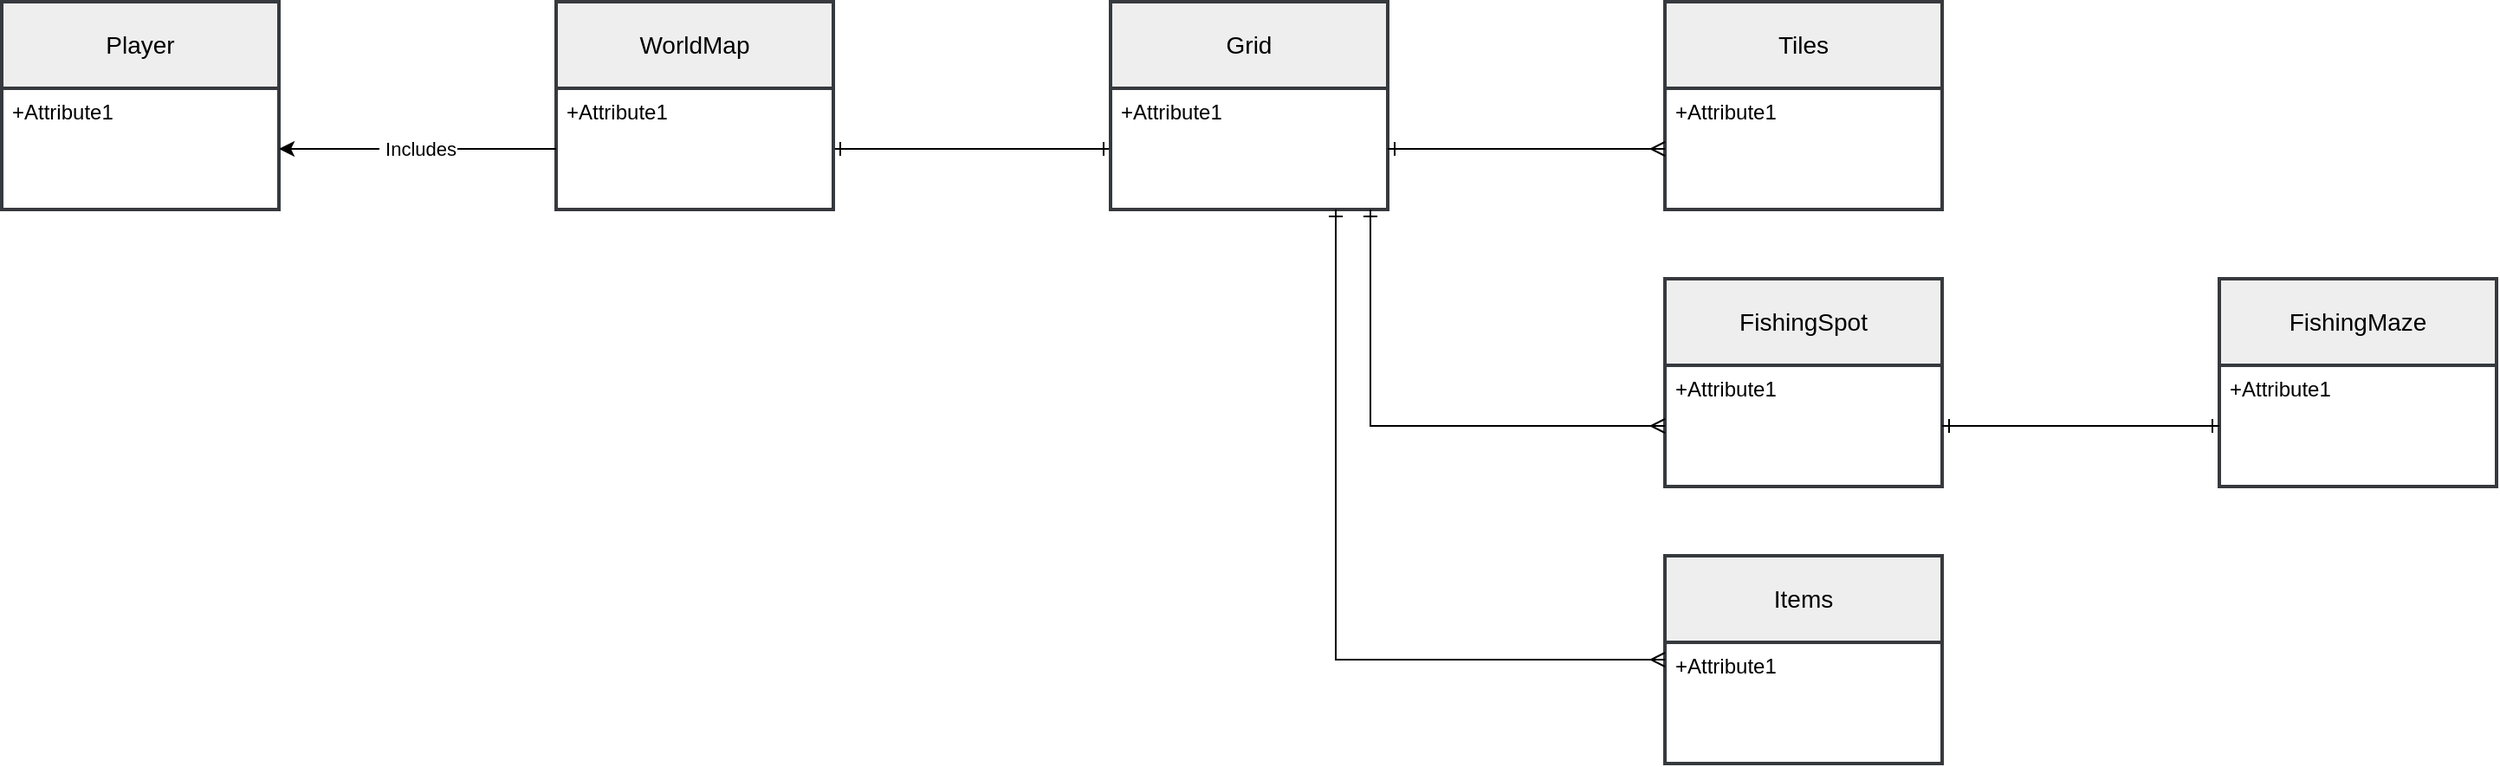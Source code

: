 <mxfile version="21.5.0" type="github">
  <diagram name="Page-1" id="t8bx6x7I-YUx6AVbqyT5">
    <mxGraphModel dx="1434" dy="754" grid="1" gridSize="10" guides="1" tooltips="1" connect="1" arrows="1" fold="1" page="1" pageScale="1" pageWidth="850" pageHeight="1100" math="0" shadow="0">
      <root>
        <mxCell id="0" />
        <mxCell id="1" parent="0" />
        <mxCell id="mpGO6FQoUKyPo6UsDDuL-1" value="&lt;div&gt;Player&lt;/div&gt;" style="swimlane;childLayout=stackLayout;horizontal=1;startSize=50;horizontalStack=0;rounded=0;fontSize=14;fontStyle=0;strokeWidth=2;resizeParent=0;resizeLast=1;shadow=0;dashed=0;align=center;arcSize=4;whiteSpace=wrap;html=1;swimlaneLine=1;glass=0;fillColor=#eeeeee;strokeColor=#36393d;" vertex="1" parent="1">
          <mxGeometry x="120" y="200" width="160" height="120" as="geometry" />
        </mxCell>
        <mxCell id="mpGO6FQoUKyPo6UsDDuL-2" value="+Attribute1" style="align=left;strokeColor=none;fillColor=none;spacingLeft=4;fontSize=12;verticalAlign=top;resizable=0;rotatable=0;part=1;html=1;" vertex="1" parent="mpGO6FQoUKyPo6UsDDuL-1">
          <mxGeometry y="50" width="160" height="70" as="geometry" />
        </mxCell>
        <mxCell id="mpGO6FQoUKyPo6UsDDuL-21" style="edgeStyle=orthogonalEdgeStyle;rounded=0;orthogonalLoop=1;jettySize=auto;html=1;startArrow=ERone;startFill=0;endArrow=ERone;endFill=0;" edge="1" parent="1" source="mpGO6FQoUKyPo6UsDDuL-3" target="mpGO6FQoUKyPo6UsDDuL-8">
          <mxGeometry relative="1" as="geometry">
            <Array as="points">
              <mxPoint x="640" y="285" />
              <mxPoint x="640" y="285" />
            </Array>
          </mxGeometry>
        </mxCell>
        <mxCell id="mpGO6FQoUKyPo6UsDDuL-3" value="&lt;div&gt;WorldMap&lt;/div&gt;" style="swimlane;childLayout=stackLayout;horizontal=1;startSize=50;horizontalStack=0;rounded=0;fontSize=14;fontStyle=0;strokeWidth=2;resizeParent=0;resizeLast=1;shadow=0;dashed=0;align=center;arcSize=4;whiteSpace=wrap;html=1;swimlaneLine=1;glass=0;fillColor=#eeeeee;strokeColor=#36393d;" vertex="1" parent="1">
          <mxGeometry x="440" y="200" width="160" height="120" as="geometry" />
        </mxCell>
        <mxCell id="mpGO6FQoUKyPo6UsDDuL-4" value="+Attribute1" style="align=left;strokeColor=none;fillColor=none;spacingLeft=4;fontSize=12;verticalAlign=top;resizable=0;rotatable=0;part=1;html=1;" vertex="1" parent="mpGO6FQoUKyPo6UsDDuL-3">
          <mxGeometry y="50" width="160" height="70" as="geometry" />
        </mxCell>
        <mxCell id="mpGO6FQoUKyPo6UsDDuL-5" value="Tiles" style="swimlane;childLayout=stackLayout;horizontal=1;startSize=50;horizontalStack=0;rounded=0;fontSize=14;fontStyle=0;strokeWidth=2;resizeParent=0;resizeLast=1;shadow=0;dashed=0;align=center;arcSize=4;whiteSpace=wrap;html=1;swimlaneLine=1;glass=0;fillColor=#eeeeee;strokeColor=#36393d;" vertex="1" parent="1">
          <mxGeometry x="1080" y="200" width="160" height="120" as="geometry" />
        </mxCell>
        <mxCell id="mpGO6FQoUKyPo6UsDDuL-6" value="+Attribute1" style="align=left;strokeColor=none;fillColor=none;spacingLeft=4;fontSize=12;verticalAlign=top;resizable=0;rotatable=0;part=1;html=1;" vertex="1" parent="mpGO6FQoUKyPo6UsDDuL-5">
          <mxGeometry y="50" width="160" height="70" as="geometry" />
        </mxCell>
        <mxCell id="mpGO6FQoUKyPo6UsDDuL-7" value="&lt;div&gt;Grid&lt;/div&gt;" style="swimlane;childLayout=stackLayout;horizontal=1;startSize=50;horizontalStack=0;rounded=0;fontSize=14;fontStyle=0;strokeWidth=2;resizeParent=0;resizeLast=1;shadow=0;dashed=0;align=center;arcSize=4;whiteSpace=wrap;html=1;swimlaneLine=1;glass=0;fillColor=#eeeeee;strokeColor=#36393d;" vertex="1" parent="1">
          <mxGeometry x="760" y="200" width="160" height="120" as="geometry" />
        </mxCell>
        <mxCell id="mpGO6FQoUKyPo6UsDDuL-8" value="+Attribute1" style="align=left;strokeColor=none;fillColor=none;spacingLeft=4;fontSize=12;verticalAlign=top;resizable=0;rotatable=0;part=1;html=1;" vertex="1" parent="mpGO6FQoUKyPo6UsDDuL-7">
          <mxGeometry y="50" width="160" height="70" as="geometry" />
        </mxCell>
        <mxCell id="mpGO6FQoUKyPo6UsDDuL-12" value="FishingMaze" style="swimlane;childLayout=stackLayout;horizontal=1;startSize=50;horizontalStack=0;rounded=0;fontSize=14;fontStyle=0;strokeWidth=2;resizeParent=0;resizeLast=1;shadow=0;dashed=0;align=center;arcSize=4;whiteSpace=wrap;html=1;swimlaneLine=1;glass=0;fillColor=#eeeeee;strokeColor=#36393d;" vertex="1" parent="1">
          <mxGeometry x="1400" y="360" width="160" height="120" as="geometry" />
        </mxCell>
        <mxCell id="mpGO6FQoUKyPo6UsDDuL-13" value="+Attribute1" style="align=left;strokeColor=none;fillColor=none;spacingLeft=4;fontSize=12;verticalAlign=top;resizable=0;rotatable=0;part=1;html=1;" vertex="1" parent="mpGO6FQoUKyPo6UsDDuL-12">
          <mxGeometry y="50" width="160" height="70" as="geometry" />
        </mxCell>
        <mxCell id="mpGO6FQoUKyPo6UsDDuL-14" value="&lt;div&gt;FishingSpot&lt;/div&gt;" style="swimlane;childLayout=stackLayout;horizontal=1;startSize=50;horizontalStack=0;rounded=0;fontSize=14;fontStyle=0;strokeWidth=2;resizeParent=0;resizeLast=1;shadow=0;dashed=0;align=center;arcSize=4;whiteSpace=wrap;html=1;swimlaneLine=1;glass=0;fillColor=#eeeeee;strokeColor=#36393d;" vertex="1" parent="1">
          <mxGeometry x="1080" y="360" width="160" height="120" as="geometry" />
        </mxCell>
        <mxCell id="mpGO6FQoUKyPo6UsDDuL-15" value="+Attribute1" style="align=left;strokeColor=none;fillColor=none;spacingLeft=4;fontSize=12;verticalAlign=top;resizable=0;rotatable=0;part=1;html=1;" vertex="1" parent="mpGO6FQoUKyPo6UsDDuL-14">
          <mxGeometry y="50" width="160" height="70" as="geometry" />
        </mxCell>
        <mxCell id="mpGO6FQoUKyPo6UsDDuL-17" style="edgeStyle=orthogonalEdgeStyle;rounded=0;orthogonalLoop=1;jettySize=auto;html=1;startArrow=ERone;startFill=0;endArrow=ERmany;endFill=0;" edge="1" parent="1" source="mpGO6FQoUKyPo6UsDDuL-8" target="mpGO6FQoUKyPo6UsDDuL-6">
          <mxGeometry relative="1" as="geometry" />
        </mxCell>
        <mxCell id="mpGO6FQoUKyPo6UsDDuL-18" style="edgeStyle=orthogonalEdgeStyle;rounded=0;orthogonalLoop=1;jettySize=auto;html=1;endArrow=ERone;endFill=0;startArrow=ERone;startFill=0;" edge="1" parent="1" source="mpGO6FQoUKyPo6UsDDuL-15" target="mpGO6FQoUKyPo6UsDDuL-13">
          <mxGeometry relative="1" as="geometry" />
        </mxCell>
        <mxCell id="mpGO6FQoUKyPo6UsDDuL-20" style="edgeStyle=orthogonalEdgeStyle;rounded=0;orthogonalLoop=1;jettySize=auto;html=1;startArrow=ERone;startFill=0;endArrow=ERmany;endFill=0;" edge="1" parent="1" source="mpGO6FQoUKyPo6UsDDuL-8" target="mpGO6FQoUKyPo6UsDDuL-15">
          <mxGeometry relative="1" as="geometry">
            <Array as="points">
              <mxPoint x="910" y="445" />
            </Array>
          </mxGeometry>
        </mxCell>
        <mxCell id="mpGO6FQoUKyPo6UsDDuL-23" value="&amp;nbsp;Includes " style="edgeStyle=orthogonalEdgeStyle;rounded=0;orthogonalLoop=1;jettySize=auto;html=1;" edge="1" parent="1" source="mpGO6FQoUKyPo6UsDDuL-4" target="mpGO6FQoUKyPo6UsDDuL-2">
          <mxGeometry relative="1" as="geometry" />
        </mxCell>
        <mxCell id="mpGO6FQoUKyPo6UsDDuL-24" value="Items" style="swimlane;childLayout=stackLayout;horizontal=1;startSize=50;horizontalStack=0;rounded=0;fontSize=14;fontStyle=0;strokeWidth=2;resizeParent=0;resizeLast=1;shadow=0;dashed=0;align=center;arcSize=4;whiteSpace=wrap;html=1;swimlaneLine=1;glass=0;fillColor=#eeeeee;strokeColor=#36393d;" vertex="1" parent="1">
          <mxGeometry x="1080" y="520" width="160" height="120" as="geometry" />
        </mxCell>
        <mxCell id="mpGO6FQoUKyPo6UsDDuL-25" value="+Attribute1" style="align=left;strokeColor=none;fillColor=none;spacingLeft=4;fontSize=12;verticalAlign=top;resizable=0;rotatable=0;part=1;html=1;" vertex="1" parent="mpGO6FQoUKyPo6UsDDuL-24">
          <mxGeometry y="50" width="160" height="70" as="geometry" />
        </mxCell>
        <mxCell id="mpGO6FQoUKyPo6UsDDuL-26" style="edgeStyle=orthogonalEdgeStyle;rounded=0;orthogonalLoop=1;jettySize=auto;html=1;startArrow=ERone;startFill=0;endArrow=ERmany;endFill=0;" edge="1" parent="1" source="mpGO6FQoUKyPo6UsDDuL-8" target="mpGO6FQoUKyPo6UsDDuL-24">
          <mxGeometry relative="1" as="geometry">
            <Array as="points">
              <mxPoint x="890" y="580" />
            </Array>
          </mxGeometry>
        </mxCell>
      </root>
    </mxGraphModel>
  </diagram>
</mxfile>
